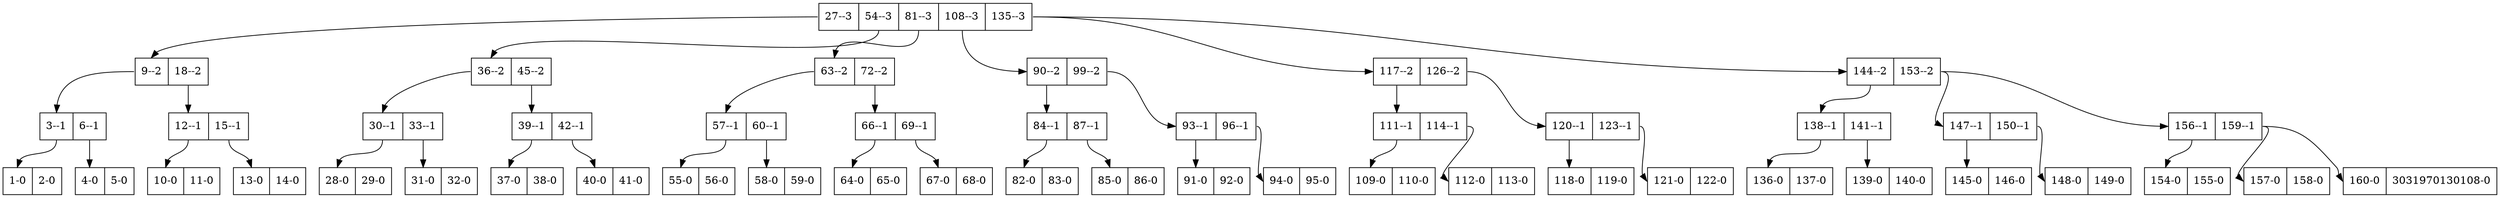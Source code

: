 digraph List {
rankdir=TB;node [shape = record];Node27[label="<f0>27--3|<f1>54--3|<f2>81--3|<f3>108--3|<f4>135--3"]
Node9[label="<f0>9--2|<f1>18--2"]
Node3[label="<f0>3--1|<f1>6--1"]
Node1[label="<f0>1-0|<f1>2-0"]
Node4[label="<f0>4-0|<f1>5-0"]
Node12[label="<f0>12--1|<f1>15--1"]
Node10[label="<f0>10-0|<f1>11-0"]
Node13[label="<f0>13-0|<f1>14-0"]
Node36[label="<f0>36--2|<f1>45--2"]
Node30[label="<f0>30--1|<f1>33--1"]
Node28[label="<f0>28-0|<f1>29-0"]
Node31[label="<f0>31-0|<f1>32-0"]
Node39[label="<f0>39--1|<f1>42--1"]
Node37[label="<f0>37-0|<f1>38-0"]
Node40[label="<f0>40-0|<f1>41-0"]
Node63[label="<f0>63--2|<f1>72--2"]
Node57[label="<f0>57--1|<f1>60--1"]
Node55[label="<f0>55-0|<f1>56-0"]
Node58[label="<f0>58-0|<f1>59-0"]
Node66[label="<f0>66--1|<f1>69--1"]
Node64[label="<f0>64-0|<f1>65-0"]
Node67[label="<f0>67-0|<f1>68-0"]
Node90[label="<f0>90--2|<f1>99--2"]
Node84[label="<f0>84--1|<f1>87--1"]
Node82[label="<f0>82-0|<f1>83-0"]
Node85[label="<f0>85-0|<f1>86-0"]
Node93[label="<f0>93--1|<f1>96--1"]
Node91[label="<f0>91-0|<f1>92-0"]
Node94[label="<f0>94-0|<f1>95-0"]
Node117[label="<f0>117--2|<f1>126--2"]
Node111[label="<f0>111--1|<f1>114--1"]
Node109[label="<f0>109-0|<f1>110-0"]
Node112[label="<f0>112-0|<f1>113-0"]
Node120[label="<f0>120--1|<f1>123--1"]
Node118[label="<f0>118-0|<f1>119-0"]
Node121[label="<f0>121-0|<f1>122-0"]
Node144[label="<f0>144--2|<f1>153--2"]
Node138[label="<f0>138--1|<f1>141--1"]
Node136[label="<f0>136-0|<f1>137-0"]
Node139[label="<f0>139-0|<f1>140-0"]
Node147[label="<f0>147--1|<f1>150--1"]
Node145[label="<f0>145-0|<f1>146-0"]
Node148[label="<f0>148-0|<f1>149-0"]
Node156[label="<f0>156--1|<f1>159--1"]
Node154[label="<f0>154-0|<f1>155-0"]
Node157[label="<f0>157-0|<f1>158-0"]
Node160[label="<f0>160-0|<f1>3031970130108-0"]

"Node27":f0->"Node9":f0;
"Node27":f1->"Node36":f0;
"Node27":f2->"Node63":f0;
"Node27":f3->"Node90":f0;
"Node27":f4->"Node117":f0;
"Node27":f4->"Node144":f0;
"Node9":f0->"Node3":f0;
"Node9":f1->"Node12":f0;
"Node3":f0->"Node1":f0;
"Node3":f1->"Node4":f0;
"Node12":f0->"Node10":f0;
"Node12":f1->"Node13":f0;
"Node36":f0->"Node30":f0;
"Node36":f1->"Node39":f0;
"Node30":f0->"Node28":f0;
"Node30":f1->"Node31":f0;
"Node39":f0->"Node37":f0;
"Node39":f1->"Node40":f0;
"Node63":f0->"Node57":f0;
"Node63":f1->"Node66":f0;
"Node57":f0->"Node55":f0;
"Node57":f1->"Node58":f0;
"Node66":f0->"Node64":f0;
"Node66":f1->"Node67":f0;
"Node90":f0->"Node84":f0;
"Node90":f1->"Node93":f0;
"Node84":f0->"Node82":f0;
"Node84":f1->"Node85":f0;
"Node93":f0->"Node91":f0;
"Node93":f1->"Node94":f0;
"Node117":f0->"Node111":f0;
"Node117":f1->"Node120":f0;
"Node111":f0->"Node109":f0;
"Node111":f1->"Node112":f0;
"Node120":f0->"Node118":f0;
"Node120":f1->"Node121":f0;
"Node144":f0->"Node138":f0;
"Node144":f1->"Node147":f0;
"Node144":f1->"Node156":f0;
"Node138":f0->"Node136":f0;
"Node138":f1->"Node139":f0;
"Node147":f0->"Node145":f0;
"Node147":f1->"Node148":f0;
"Node156":f0->"Node154":f0;
"Node156":f1->"Node157":f0;
"Node156":f1->"Node160":f0;

}